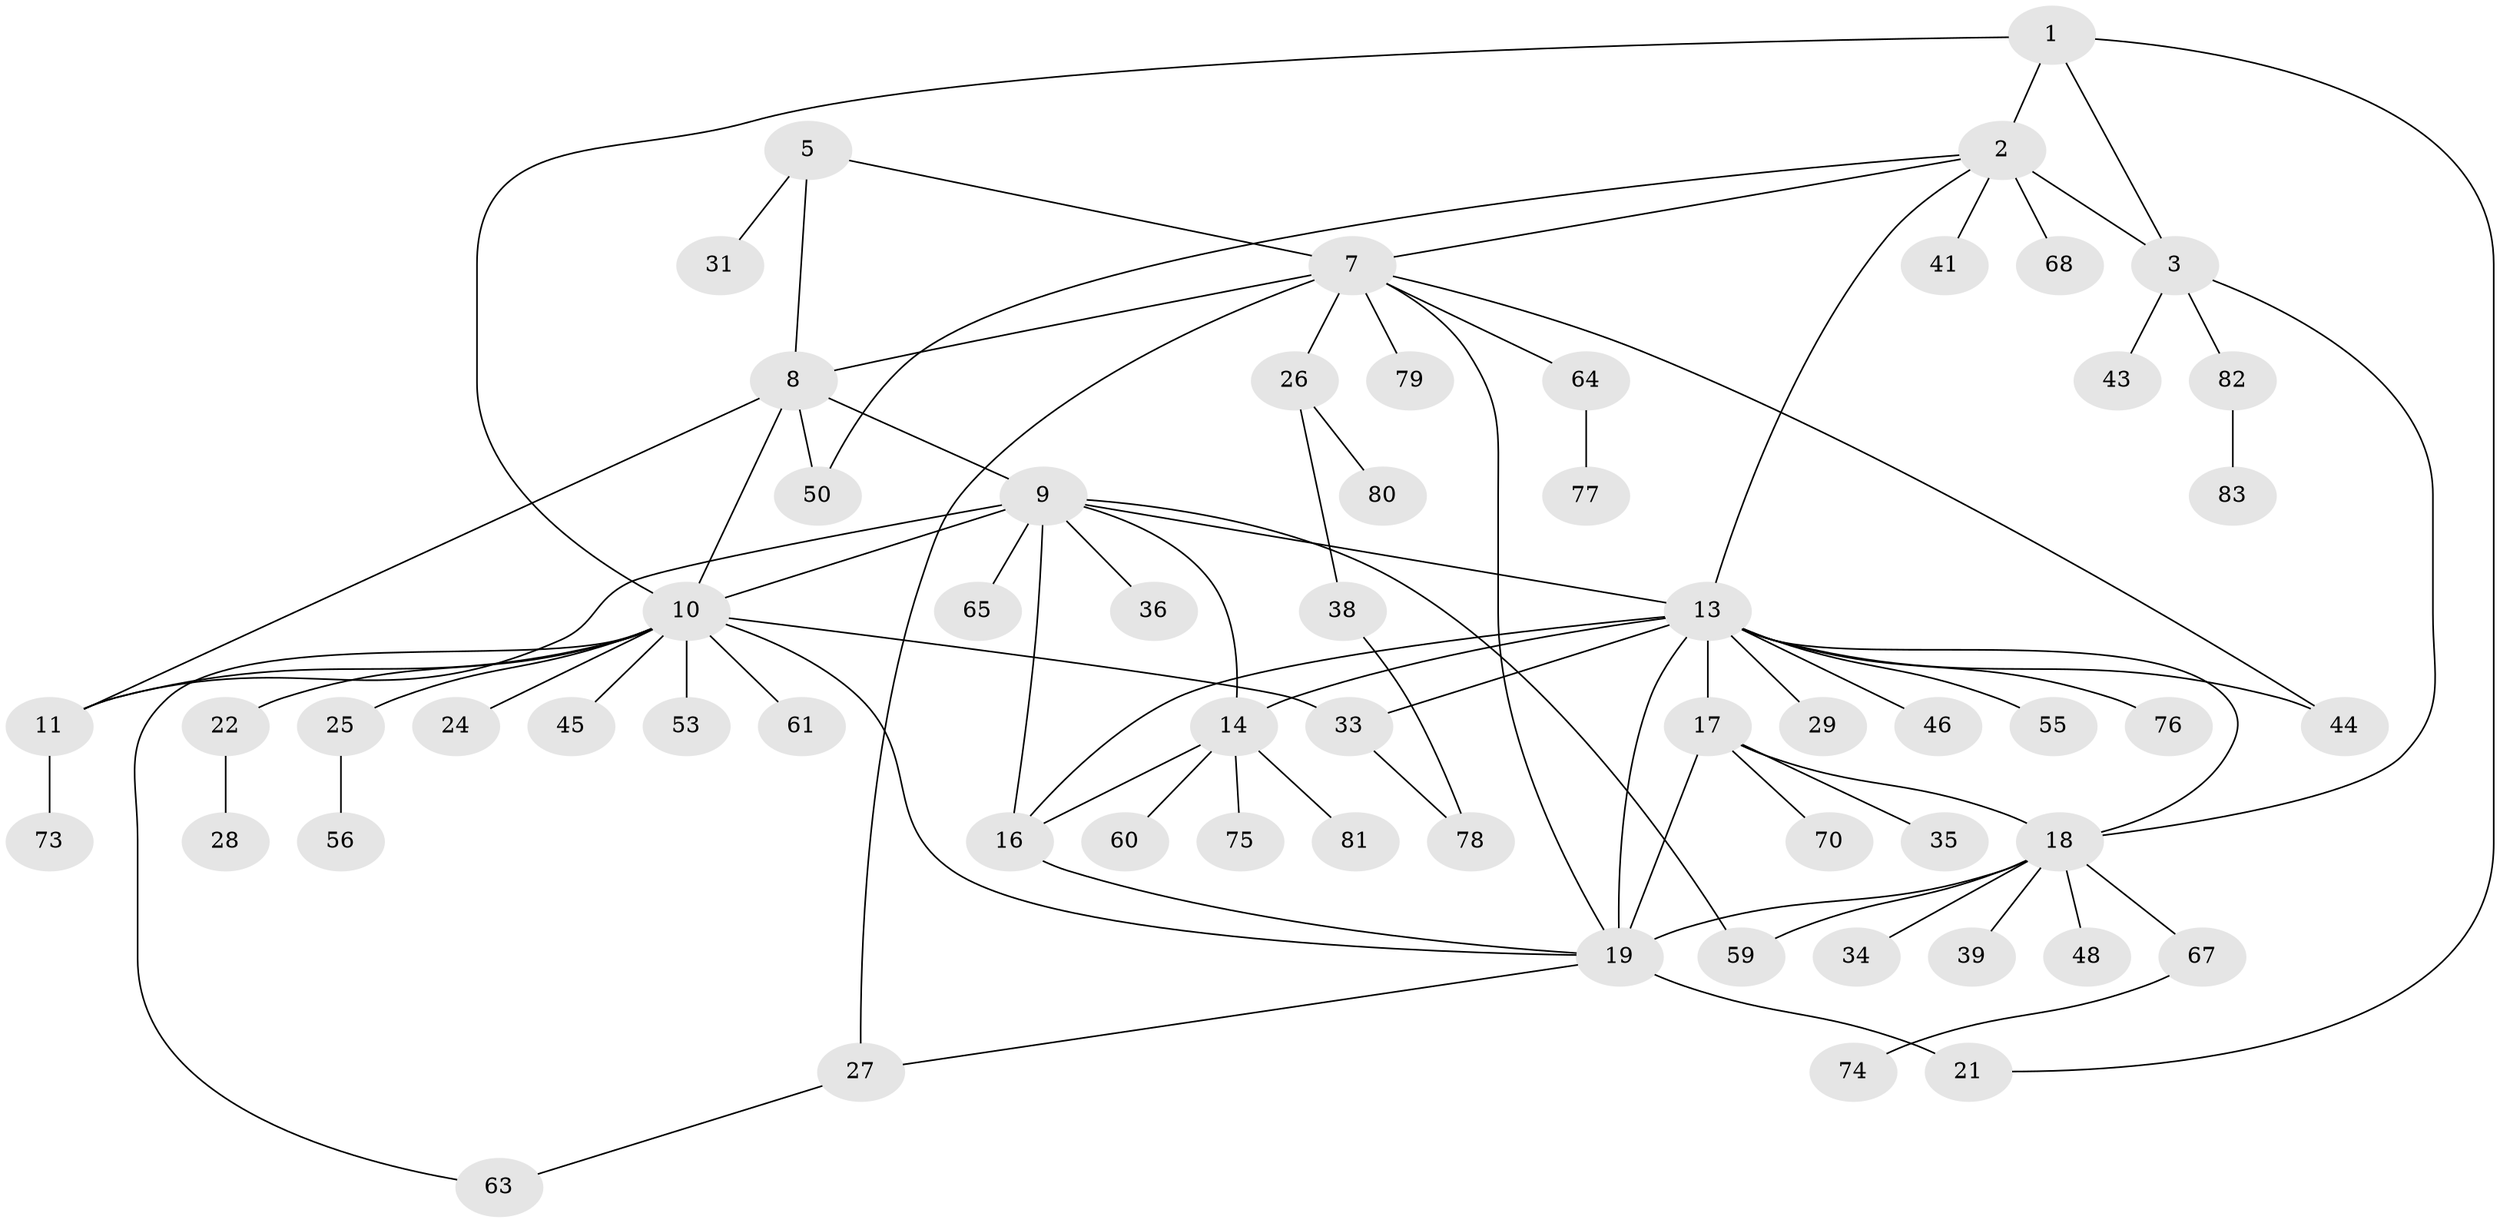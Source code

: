 // original degree distribution, {4: 0.07228915662650602, 9: 0.04819277108433735, 6: 0.07228915662650602, 3: 0.04819277108433735, 11: 0.024096385542168676, 8: 0.012048192771084338, 5: 0.012048192771084338, 7: 0.012048192771084338, 2: 0.24096385542168675, 1: 0.4578313253012048}
// Generated by graph-tools (version 1.1) at 2025/42/03/06/25 10:42:13]
// undirected, 60 vertices, 84 edges
graph export_dot {
graph [start="1"]
  node [color=gray90,style=filled];
  1 [super="+4"];
  2 [super="+71"];
  3 [super="+72"];
  5 [super="+6"];
  7 [super="+51"];
  8 [super="+58"];
  9 [super="+15"];
  10 [super="+12"];
  11 [super="+40"];
  13 [super="+20"];
  14 [super="+23"];
  16;
  17 [super="+54"];
  18 [super="+52"];
  19 [super="+42"];
  21 [super="+47"];
  22;
  24;
  25 [super="+30"];
  26 [super="+69"];
  27 [super="+37"];
  28 [super="+32"];
  29 [super="+62"];
  31;
  33 [super="+57"];
  34;
  35;
  36;
  38 [super="+66"];
  39;
  41 [super="+49"];
  43;
  44;
  45;
  46;
  48;
  50;
  53;
  55;
  56;
  59;
  60;
  61;
  63;
  64;
  65;
  67;
  68;
  70;
  73;
  74;
  75;
  76;
  77;
  78;
  79;
  80;
  81;
  82;
  83;
  1 -- 2 [weight=2];
  1 -- 3 [weight=2];
  1 -- 21;
  1 -- 10;
  2 -- 3;
  2 -- 7;
  2 -- 13;
  2 -- 41;
  2 -- 50;
  2 -- 68;
  3 -- 18;
  3 -- 43;
  3 -- 82;
  5 -- 7 [weight=2];
  5 -- 8 [weight=2];
  5 -- 31;
  7 -- 8;
  7 -- 19;
  7 -- 26;
  7 -- 44;
  7 -- 64;
  7 -- 79;
  7 -- 27;
  8 -- 10;
  8 -- 50;
  8 -- 9;
  8 -- 11;
  9 -- 10 [weight=2];
  9 -- 11;
  9 -- 36;
  9 -- 65;
  9 -- 16;
  9 -- 59;
  9 -- 13;
  9 -- 14;
  10 -- 11 [weight=2];
  10 -- 19;
  10 -- 33;
  10 -- 45;
  10 -- 53;
  10 -- 22;
  10 -- 24;
  10 -- 25;
  10 -- 61;
  10 -- 63;
  11 -- 73;
  13 -- 14;
  13 -- 16;
  13 -- 29;
  13 -- 44;
  13 -- 55;
  13 -- 76;
  13 -- 17;
  13 -- 18;
  13 -- 19;
  13 -- 33;
  13 -- 46;
  14 -- 16;
  14 -- 60;
  14 -- 75;
  14 -- 81;
  16 -- 19;
  17 -- 18;
  17 -- 19;
  17 -- 35;
  17 -- 70;
  18 -- 19;
  18 -- 34;
  18 -- 39;
  18 -- 48;
  18 -- 59;
  18 -- 67;
  19 -- 21 [weight=2];
  19 -- 27;
  22 -- 28;
  25 -- 56;
  26 -- 38;
  26 -- 80;
  27 -- 63;
  33 -- 78;
  38 -- 78;
  64 -- 77;
  67 -- 74;
  82 -- 83;
}
